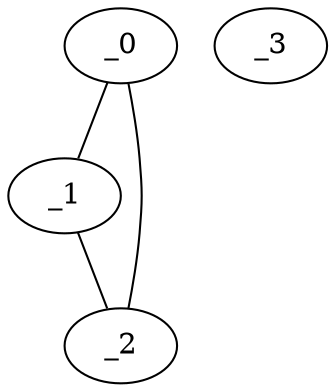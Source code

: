 graph AP1_0067 {
	_0	 [x="0.972249",
		y="0.623719"];
	_1	 [x="1.64095",
		y="2.76943"];
	_0 -- _1;
	_2	 [x="1.44301",
		y="0.958978"];
	_0 -- _2;
	_1 -- _2;
	_3	 [x="2.17987",
		y="1.22217"];
}
